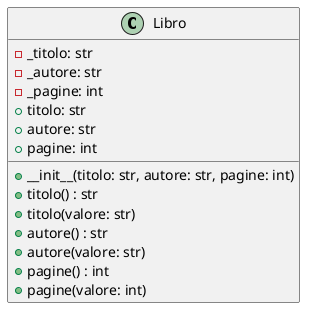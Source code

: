 @startuml cleme_9
class Libro {
    - _titolo: str
    - _autore: str
    - _pagine: int
    + __init__(titolo: str, autore: str, pagine: int)
    + titolo: str
    + autore: str
    + pagine: int
}

Libro : + titolo() : str
Libro : + titolo(valore: str)
Libro : + autore() : str
Libro : + autore(valore: str)
Libro : + pagine() : int
Libro : + pagine(valore: int)
@enduml
